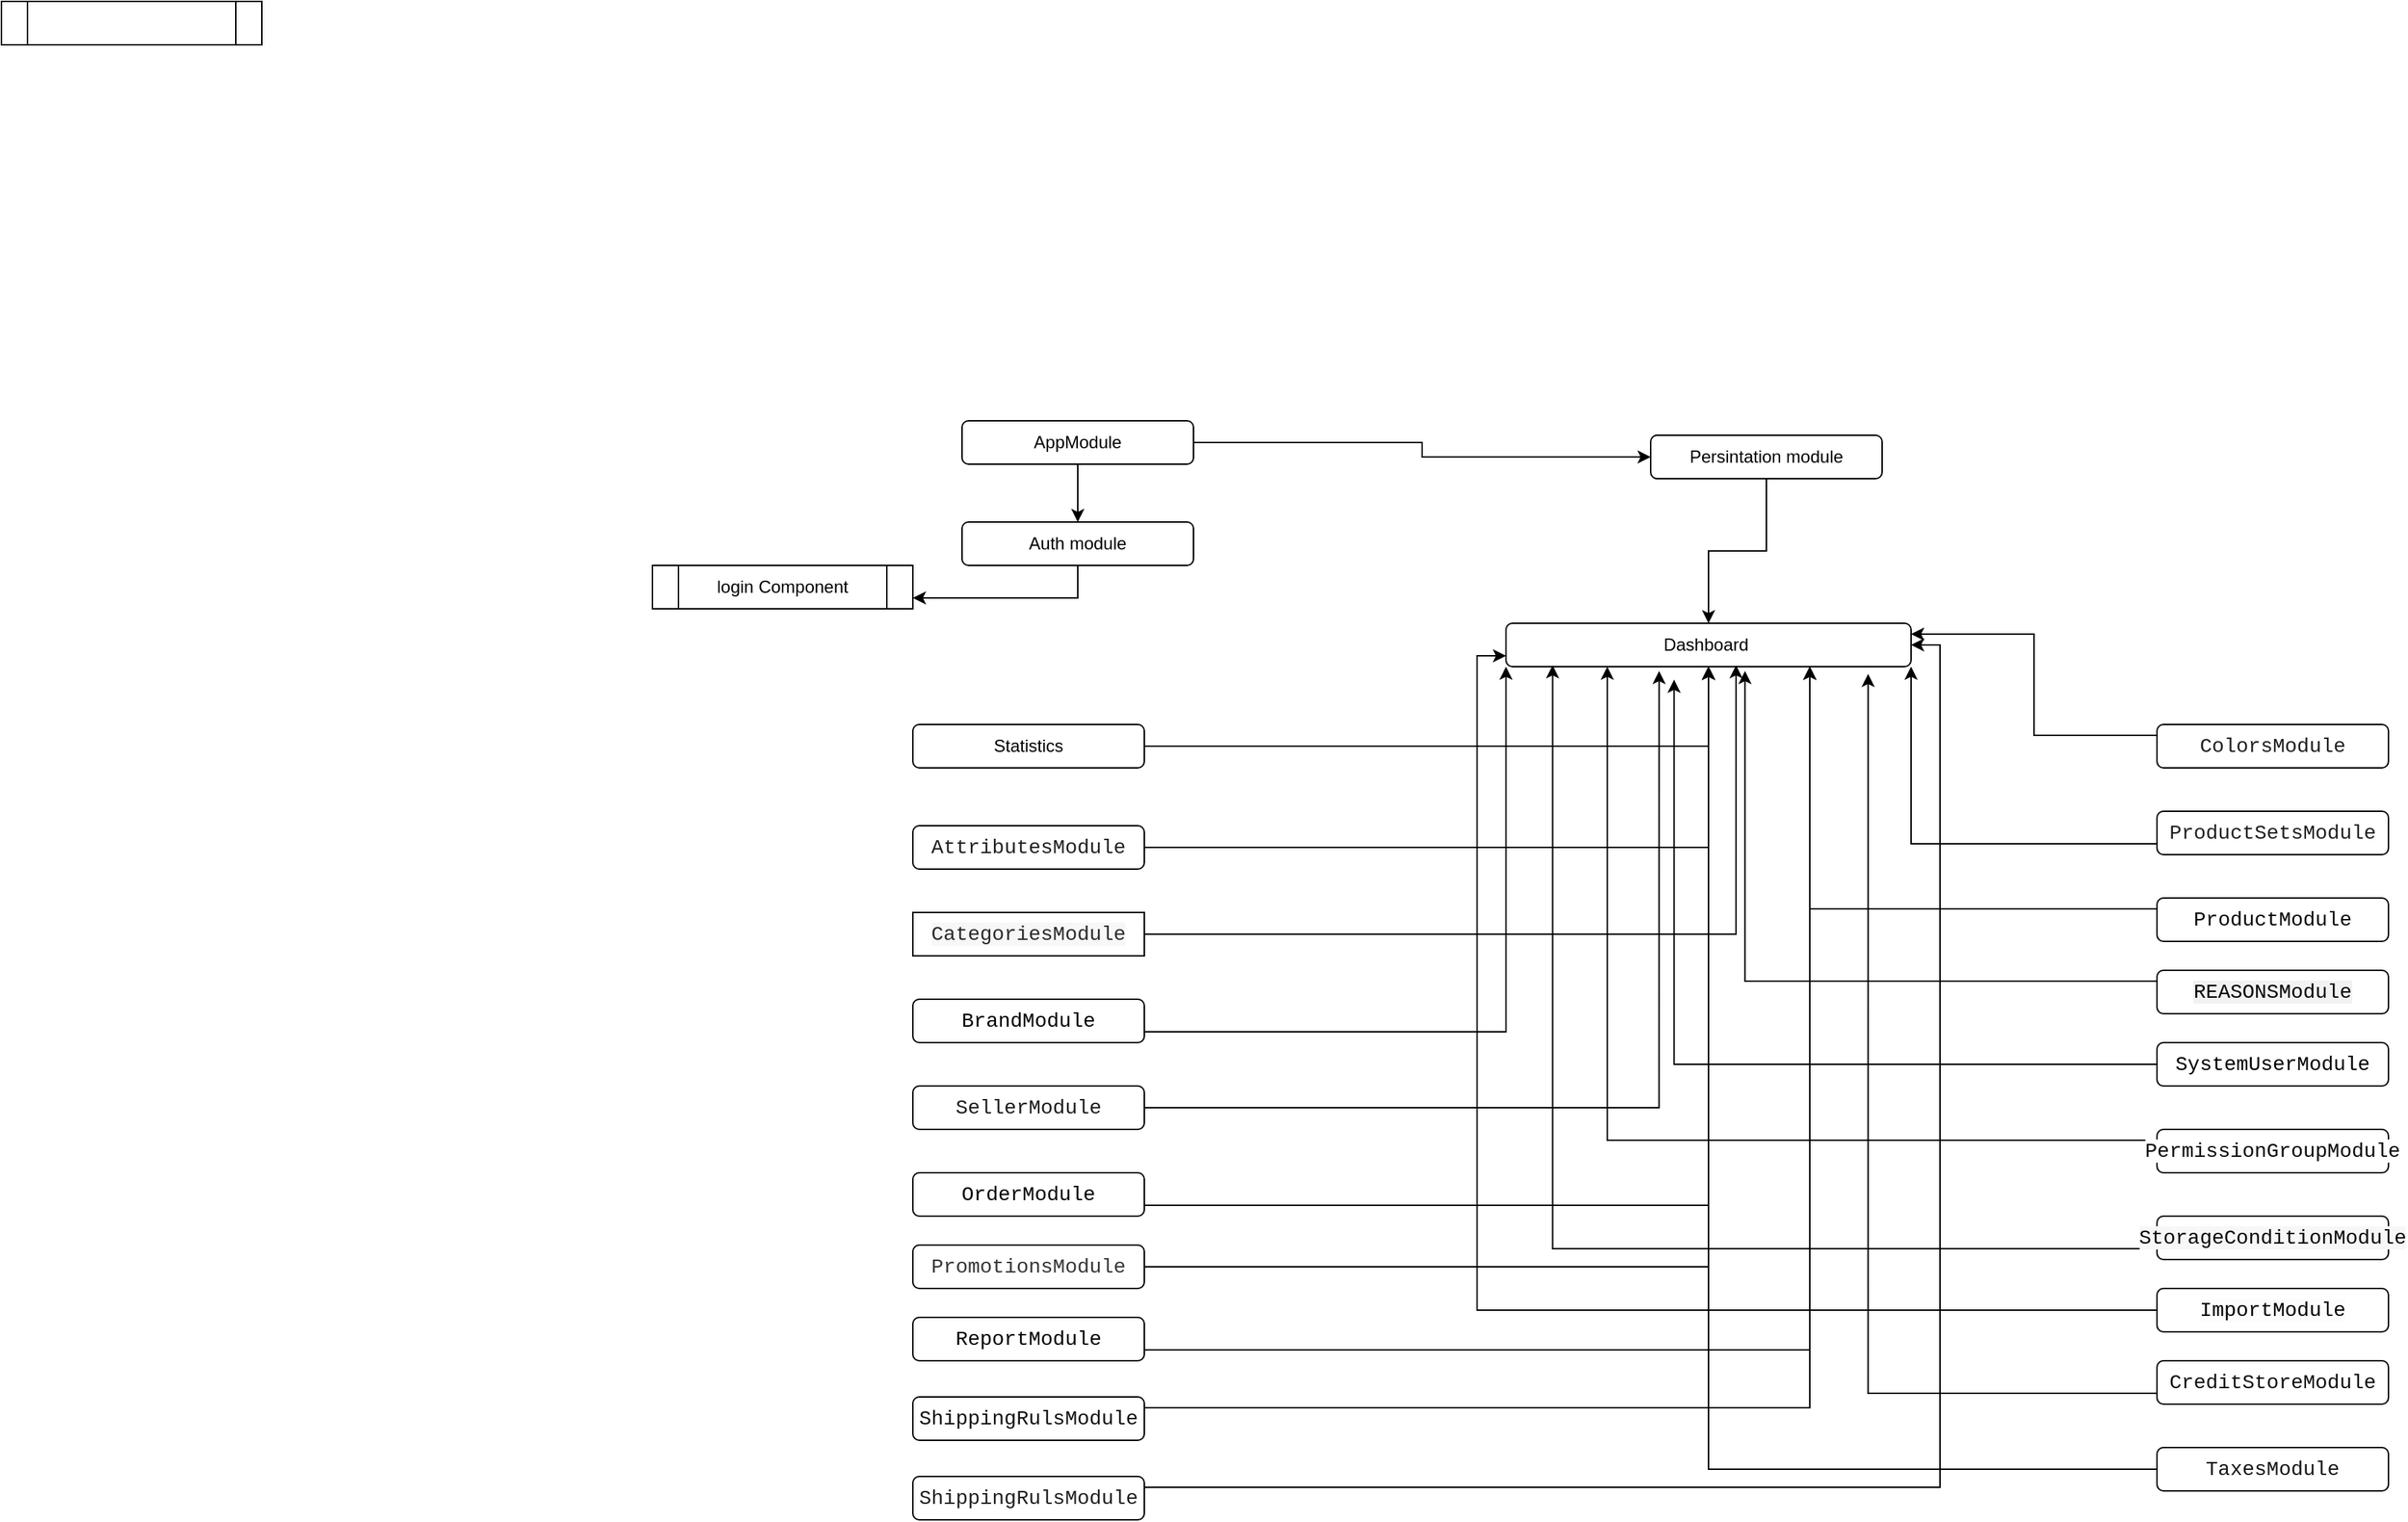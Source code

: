 <mxfile version="21.3.0" type="github">
  <diagram name="Page-1" id="StsqhVnkVrEMywvsspmI">
    <mxGraphModel dx="2294" dy="1962" grid="1" gridSize="10" guides="1" tooltips="1" connect="1" arrows="1" fold="1" page="1" pageScale="1" pageWidth="827" pageHeight="1169" math="0" shadow="0">
      <root>
        <mxCell id="0" />
        <mxCell id="1" parent="0" />
        <mxCell id="F5y_GuK5NR_GkK8rieV6-2" style="edgeStyle=orthogonalEdgeStyle;rounded=0;orthogonalLoop=1;jettySize=auto;html=1;exitX=0.5;exitY=1;exitDx=0;exitDy=0;" edge="1" parent="1" source="2HHhsxmkcTFIKpmXz-RJ-7" target="2HHhsxmkcTFIKpmXz-RJ-30">
          <mxGeometry relative="1" as="geometry" />
        </mxCell>
        <mxCell id="2HHhsxmkcTFIKpmXz-RJ-7" value="Persintation module" style="rounded=1;whiteSpace=wrap;html=1;" parent="1" vertex="1">
          <mxGeometry x="780" y="-60" width="160" height="30" as="geometry" />
        </mxCell>
        <mxCell id="2HHhsxmkcTFIKpmXz-RJ-13" style="edgeStyle=orthogonalEdgeStyle;rounded=0;orthogonalLoop=1;jettySize=auto;html=1;exitX=1;exitY=0.5;exitDx=0;exitDy=0;entryX=0;entryY=0.5;entryDx=0;entryDy=0;" parent="1" source="2HHhsxmkcTFIKpmXz-RJ-8" target="2HHhsxmkcTFIKpmXz-RJ-7" edge="1">
          <mxGeometry relative="1" as="geometry" />
        </mxCell>
        <mxCell id="F5y_GuK5NR_GkK8rieV6-54" style="edgeStyle=orthogonalEdgeStyle;rounded=0;orthogonalLoop=1;jettySize=auto;html=1;exitX=0.5;exitY=1;exitDx=0;exitDy=0;entryX=0.5;entryY=0;entryDx=0;entryDy=0;" edge="1" parent="1" source="2HHhsxmkcTFIKpmXz-RJ-8" target="2HHhsxmkcTFIKpmXz-RJ-9">
          <mxGeometry relative="1" as="geometry" />
        </mxCell>
        <mxCell id="2HHhsxmkcTFIKpmXz-RJ-8" value="AppModule" style="rounded=1;whiteSpace=wrap;html=1;" parent="1" vertex="1">
          <mxGeometry x="304" y="-70" width="160" height="30" as="geometry" />
        </mxCell>
        <mxCell id="F5y_GuK5NR_GkK8rieV6-56" style="edgeStyle=orthogonalEdgeStyle;rounded=0;orthogonalLoop=1;jettySize=auto;html=1;exitX=0.5;exitY=1;exitDx=0;exitDy=0;entryX=1;entryY=0.75;entryDx=0;entryDy=0;" edge="1" parent="1" source="2HHhsxmkcTFIKpmXz-RJ-9" target="2HHhsxmkcTFIKpmXz-RJ-22">
          <mxGeometry relative="1" as="geometry" />
        </mxCell>
        <mxCell id="2HHhsxmkcTFIKpmXz-RJ-9" value="Auth module" style="rounded=1;whiteSpace=wrap;html=1;" parent="1" vertex="1">
          <mxGeometry x="304" width="160" height="30" as="geometry" />
        </mxCell>
        <mxCell id="2HHhsxmkcTFIKpmXz-RJ-14" style="edgeStyle=orthogonalEdgeStyle;rounded=0;orthogonalLoop=1;jettySize=auto;html=1;exitX=0.5;exitY=1;exitDx=0;exitDy=0;" parent="1" source="2HHhsxmkcTFIKpmXz-RJ-7" target="2HHhsxmkcTFIKpmXz-RJ-7" edge="1">
          <mxGeometry relative="1" as="geometry" />
        </mxCell>
        <mxCell id="F5y_GuK5NR_GkK8rieV6-28" style="edgeStyle=orthogonalEdgeStyle;rounded=0;orthogonalLoop=1;jettySize=auto;html=1;exitX=0;exitY=0.25;exitDx=0;exitDy=0;entryX=1;entryY=0.25;entryDx=0;entryDy=0;" edge="1" parent="1" source="2HHhsxmkcTFIKpmXz-RJ-15" target="2HHhsxmkcTFIKpmXz-RJ-30">
          <mxGeometry relative="1" as="geometry" />
        </mxCell>
        <mxCell id="2HHhsxmkcTFIKpmXz-RJ-15" value="&lt;div style=&quot;font-family: Consolas, &amp;quot;Courier New&amp;quot;, monospace; font-size: 14px; line-height: 19px;&quot;&gt;&lt;font color=&quot;#1f1f1f&quot;&gt;ColorsModule&lt;/font&gt;&lt;/div&gt;" style="rounded=1;whiteSpace=wrap;html=1;" parent="1" vertex="1">
          <mxGeometry x="1130" y="140" width="160" height="30" as="geometry" />
        </mxCell>
        <mxCell id="F5y_GuK5NR_GkK8rieV6-52" style="edgeStyle=orthogonalEdgeStyle;rounded=0;orthogonalLoop=1;jettySize=auto;html=1;exitX=1;exitY=0.5;exitDx=0;exitDy=0;entryX=0.5;entryY=1;entryDx=0;entryDy=0;" edge="1" parent="1" source="2HHhsxmkcTFIKpmXz-RJ-16" target="2HHhsxmkcTFIKpmXz-RJ-30">
          <mxGeometry relative="1" as="geometry" />
        </mxCell>
        <mxCell id="2HHhsxmkcTFIKpmXz-RJ-16" value="Statistics" style="rounded=1;whiteSpace=wrap;html=1;" parent="1" vertex="1">
          <mxGeometry x="270" y="140" width="160" height="30" as="geometry" />
        </mxCell>
        <mxCell id="2HHhsxmkcTFIKpmXz-RJ-21" value="" style="shape=process;whiteSpace=wrap;html=1;backgroundOutline=1;" parent="1" vertex="1">
          <mxGeometry x="-360" y="-360" width="180" height="30" as="geometry" />
        </mxCell>
        <mxCell id="2HHhsxmkcTFIKpmXz-RJ-22" value="login Component" style="shape=process;whiteSpace=wrap;html=1;backgroundOutline=1;" parent="1" vertex="1">
          <mxGeometry x="90" y="30" width="180" height="30" as="geometry" />
        </mxCell>
        <mxCell id="F5y_GuK5NR_GkK8rieV6-51" style="edgeStyle=orthogonalEdgeStyle;rounded=0;orthogonalLoop=1;jettySize=auto;html=1;exitX=1;exitY=0.5;exitDx=0;exitDy=0;" edge="1" parent="1" source="2HHhsxmkcTFIKpmXz-RJ-27" target="2HHhsxmkcTFIKpmXz-RJ-30">
          <mxGeometry relative="1" as="geometry" />
        </mxCell>
        <mxCell id="2HHhsxmkcTFIKpmXz-RJ-27" value="&lt;div style=&quot;font-family: Consolas, &amp;quot;Courier New&amp;quot;, monospace; font-size: 14px; line-height: 19px;&quot;&gt;&lt;span style=&quot;background-color: rgb(255, 255, 255);&quot;&gt;&lt;font color=&quot;#212121&quot;&gt;AttributesModule&lt;/font&gt;&lt;/span&gt;&lt;/div&gt;" style="rounded=1;whiteSpace=wrap;html=1;" parent="1" vertex="1">
          <mxGeometry x="270" y="210" width="160" height="30" as="geometry" />
        </mxCell>
        <mxCell id="F5y_GuK5NR_GkK8rieV6-35" style="edgeStyle=orthogonalEdgeStyle;rounded=0;orthogonalLoop=1;jettySize=auto;html=1;entryX=0;entryY=0.75;entryDx=0;entryDy=0;" edge="1" parent="1" source="2HHhsxmkcTFIKpmXz-RJ-28" target="2HHhsxmkcTFIKpmXz-RJ-30">
          <mxGeometry relative="1" as="geometry" />
        </mxCell>
        <mxCell id="2HHhsxmkcTFIKpmXz-RJ-28" value="&lt;div style=&quot;font-family: Consolas, &amp;quot;Courier New&amp;quot;, monospace; font-size: 14px; line-height: 19px;&quot;&gt;&lt;div style=&quot;line-height: 19px;&quot;&gt;&lt;span style=&quot;background-color: rgb(252, 252, 252);&quot;&gt;ImportModule&lt;/span&gt;&lt;/div&gt;&lt;/div&gt;" style="rounded=1;whiteSpace=wrap;html=1;" parent="1" vertex="1">
          <mxGeometry x="1130" y="530" width="160" height="30" as="geometry" />
        </mxCell>
        <mxCell id="F5y_GuK5NR_GkK8rieV6-29" style="edgeStyle=orthogonalEdgeStyle;rounded=0;orthogonalLoop=1;jettySize=auto;html=1;exitX=0;exitY=0.75;exitDx=0;exitDy=0;entryX=1;entryY=1;entryDx=0;entryDy=0;" edge="1" parent="1" source="2HHhsxmkcTFIKpmXz-RJ-29" target="2HHhsxmkcTFIKpmXz-RJ-30">
          <mxGeometry relative="1" as="geometry" />
        </mxCell>
        <mxCell id="2HHhsxmkcTFIKpmXz-RJ-29" value="&lt;div style=&quot;font-family: Consolas, &amp;quot;Courier New&amp;quot;, monospace; font-size: 14px; line-height: 19px;&quot;&gt;&lt;span style=&quot;background-color: rgb(255, 255, 255);&quot;&gt;&lt;font color=&quot;#1f1f1f&quot;&gt;ProductSetsModule&lt;/font&gt;&lt;/span&gt;&lt;/div&gt;" style="rounded=1;whiteSpace=wrap;html=1;" parent="1" vertex="1">
          <mxGeometry x="1130" y="200" width="160" height="30" as="geometry" />
        </mxCell>
        <mxCell id="2HHhsxmkcTFIKpmXz-RJ-30" value="Dashboard&amp;nbsp;" style="rounded=1;whiteSpace=wrap;html=1;" parent="1" vertex="1">
          <mxGeometry x="680" y="70" width="280" height="30" as="geometry" />
        </mxCell>
        <mxCell id="2HHhsxmkcTFIKpmXz-RJ-31" style="edgeStyle=orthogonalEdgeStyle;rounded=0;orthogonalLoop=1;jettySize=auto;html=1;exitX=0.5;exitY=1;exitDx=0;exitDy=0;" parent="1" edge="1">
          <mxGeometry relative="1" as="geometry">
            <mxPoint x="470.0" y="220" as="sourcePoint" />
            <mxPoint x="470.0" y="220" as="targetPoint" />
          </mxGeometry>
        </mxCell>
        <mxCell id="F5y_GuK5NR_GkK8rieV6-41" style="edgeStyle=orthogonalEdgeStyle;rounded=0;orthogonalLoop=1;jettySize=auto;html=1;exitX=1;exitY=0.75;exitDx=0;exitDy=0;entryX=0;entryY=1;entryDx=0;entryDy=0;" edge="1" parent="1" source="F5y_GuK5NR_GkK8rieV6-6" target="2HHhsxmkcTFIKpmXz-RJ-30">
          <mxGeometry relative="1" as="geometry" />
        </mxCell>
        <mxCell id="F5y_GuK5NR_GkK8rieV6-6" value="&lt;div style=&quot;font-family: Consolas, &amp;quot;Courier New&amp;quot;, monospace; font-size: 14px; line-height: 19px;&quot;&gt;&lt;span style=&quot;background-color: rgb(255, 255, 255);&quot;&gt;BrandModule&lt;/span&gt;&lt;/div&gt;" style="rounded=1;whiteSpace=wrap;html=1;" vertex="1" parent="1">
          <mxGeometry x="270" y="330" width="160" height="30" as="geometry" />
        </mxCell>
        <mxCell id="F5y_GuK5NR_GkK8rieV6-31" style="edgeStyle=orthogonalEdgeStyle;rounded=0;orthogonalLoop=1;jettySize=auto;html=1;exitX=0;exitY=0.25;exitDx=0;exitDy=0;entryX=0.59;entryY=1.1;entryDx=0;entryDy=0;entryPerimeter=0;" edge="1" parent="1" source="F5y_GuK5NR_GkK8rieV6-7" target="2HHhsxmkcTFIKpmXz-RJ-30">
          <mxGeometry relative="1" as="geometry" />
        </mxCell>
        <mxCell id="F5y_GuK5NR_GkK8rieV6-7" value="&lt;div style=&quot;font-family: Consolas, &amp;quot;Courier New&amp;quot;, monospace; font-size: 14px; line-height: 19px;&quot;&gt;&lt;span style=&quot;background-color: rgb(242, 242, 242);&quot;&gt;&lt;font color=&quot;#050505&quot;&gt;REASONSModule&lt;/font&gt;&lt;/span&gt;&lt;/div&gt;" style="rounded=1;whiteSpace=wrap;html=1;" vertex="1" parent="1">
          <mxGeometry x="1130" y="310" width="160" height="30" as="geometry" />
        </mxCell>
        <mxCell id="F5y_GuK5NR_GkK8rieV6-50" style="edgeStyle=orthogonalEdgeStyle;rounded=0;orthogonalLoop=1;jettySize=auto;html=1;exitX=1;exitY=0.5;exitDx=0;exitDy=0;entryX=0.568;entryY=0.967;entryDx=0;entryDy=0;entryPerimeter=0;" edge="1" parent="1" source="F5y_GuK5NR_GkK8rieV6-8" target="2HHhsxmkcTFIKpmXz-RJ-30">
          <mxGeometry relative="1" as="geometry" />
        </mxCell>
        <mxCell id="F5y_GuK5NR_GkK8rieV6-8" value="&lt;div style=&quot;font-family: Consolas, &amp;quot;Courier New&amp;quot;, monospace; font-size: 14px; line-height: 19px;&quot;&gt;&lt;span style=&quot;background-color: rgb(247, 247, 247);&quot;&gt;&lt;font color=&quot;#2b2b2b&quot;&gt;CategoriesModule&lt;/font&gt;&lt;/span&gt;&lt;/div&gt;" style="rounded=1;whiteSpace=wrap;html=1;arcSize=0;" vertex="1" parent="1">
          <mxGeometry x="270" y="270" width="160" height="30" as="geometry" />
        </mxCell>
        <mxCell id="F5y_GuK5NR_GkK8rieV6-30" style="edgeStyle=orthogonalEdgeStyle;rounded=0;orthogonalLoop=1;jettySize=auto;html=1;exitX=0;exitY=0.25;exitDx=0;exitDy=0;entryX=0.75;entryY=1;entryDx=0;entryDy=0;" edge="1" parent="1" source="F5y_GuK5NR_GkK8rieV6-9" target="2HHhsxmkcTFIKpmXz-RJ-30">
          <mxGeometry relative="1" as="geometry" />
        </mxCell>
        <mxCell id="F5y_GuK5NR_GkK8rieV6-9" value="&lt;div style=&quot;font-family: Consolas, &amp;quot;Courier New&amp;quot;, monospace; font-size: 14px; line-height: 19px;&quot;&gt;&lt;span style=&quot;background-color: rgb(255, 255, 255);&quot;&gt;&lt;font color=&quot;#0a0a0a&quot;&gt;ProductModule&lt;/font&gt;&lt;/span&gt;&lt;/div&gt;" style="rounded=1;whiteSpace=wrap;html=1;" vertex="1" parent="1">
          <mxGeometry x="1130" y="260" width="160" height="30" as="geometry" />
        </mxCell>
        <mxCell id="F5y_GuK5NR_GkK8rieV6-43" style="edgeStyle=orthogonalEdgeStyle;rounded=0;orthogonalLoop=1;jettySize=auto;html=1;exitX=1;exitY=0.75;exitDx=0;exitDy=0;entryX=0.5;entryY=1;entryDx=0;entryDy=0;" edge="1" parent="1" source="F5y_GuK5NR_GkK8rieV6-12" target="2HHhsxmkcTFIKpmXz-RJ-30">
          <mxGeometry relative="1" as="geometry" />
        </mxCell>
        <mxCell id="F5y_GuK5NR_GkK8rieV6-12" value="&lt;div style=&quot;font-family: Consolas, &amp;quot;Courier New&amp;quot;, monospace; font-size: 14px; line-height: 19px;&quot;&gt;&lt;div style=&quot;line-height: 19px;&quot;&gt;&lt;font style=&quot;&quot; color=&quot;#030303&quot;&gt;OrderModule&lt;/font&gt;&lt;/div&gt;&lt;/div&gt;" style="rounded=1;whiteSpace=wrap;html=1;" vertex="1" parent="1">
          <mxGeometry x="270" y="450" width="160" height="30" as="geometry" />
        </mxCell>
        <mxCell id="F5y_GuK5NR_GkK8rieV6-34" style="edgeStyle=orthogonalEdgeStyle;rounded=0;orthogonalLoop=1;jettySize=auto;html=1;exitX=0;exitY=0.75;exitDx=0;exitDy=0;entryX=0.115;entryY=0.967;entryDx=0;entryDy=0;entryPerimeter=0;" edge="1" parent="1" source="F5y_GuK5NR_GkK8rieV6-13" target="2HHhsxmkcTFIKpmXz-RJ-30">
          <mxGeometry relative="1" as="geometry" />
        </mxCell>
        <mxCell id="F5y_GuK5NR_GkK8rieV6-13" value="&lt;div style=&quot;font-family: Consolas, &amp;quot;Courier New&amp;quot;, monospace; font-size: 14px; line-height: 19px;&quot;&gt;&lt;div style=&quot;line-height: 19px;&quot;&gt;&lt;font style=&quot;background-color: rgb(247, 247, 247);&quot; color=&quot;#080808&quot;&gt;StorageConditionModule&lt;/font&gt;&lt;/div&gt;&lt;/div&gt;" style="rounded=1;whiteSpace=wrap;html=1;" vertex="1" parent="1">
          <mxGeometry x="1130" y="480" width="160" height="30" as="geometry" />
        </mxCell>
        <mxCell id="F5y_GuK5NR_GkK8rieV6-42" style="edgeStyle=orthogonalEdgeStyle;rounded=0;orthogonalLoop=1;jettySize=auto;html=1;exitX=1;exitY=0.5;exitDx=0;exitDy=0;entryX=0.378;entryY=1.1;entryDx=0;entryDy=0;entryPerimeter=0;" edge="1" parent="1" source="F5y_GuK5NR_GkK8rieV6-14" target="2HHhsxmkcTFIKpmXz-RJ-30">
          <mxGeometry relative="1" as="geometry" />
        </mxCell>
        <mxCell id="F5y_GuK5NR_GkK8rieV6-14" value="&lt;div style=&quot;font-family: Consolas, &amp;quot;Courier New&amp;quot;, monospace; font-size: 14px; line-height: 19px;&quot;&gt;&lt;div style=&quot;line-height: 19px;&quot;&gt;&lt;font style=&quot;background-color: rgb(255, 255, 255);&quot; color=&quot;#1c1c1c&quot;&gt;SellerModule&lt;/font&gt;&lt;/div&gt;&lt;/div&gt;" style="rounded=1;whiteSpace=wrap;html=1;" vertex="1" parent="1">
          <mxGeometry x="270" y="390" width="160" height="30" as="geometry" />
        </mxCell>
        <mxCell id="F5y_GuK5NR_GkK8rieV6-32" style="edgeStyle=orthogonalEdgeStyle;rounded=0;orthogonalLoop=1;jettySize=auto;html=1;exitX=0;exitY=0.5;exitDx=0;exitDy=0;entryX=0.415;entryY=1.3;entryDx=0;entryDy=0;entryPerimeter=0;" edge="1" parent="1" source="F5y_GuK5NR_GkK8rieV6-15" target="2HHhsxmkcTFIKpmXz-RJ-30">
          <mxGeometry relative="1" as="geometry" />
        </mxCell>
        <mxCell id="F5y_GuK5NR_GkK8rieV6-15" value="&lt;div style=&quot;font-family: Consolas, &amp;quot;Courier New&amp;quot;, monospace; font-size: 14px; line-height: 19px;&quot;&gt;&lt;span style=&quot;background-color: rgb(255, 255, 255);&quot;&gt;SystemUserModule&lt;/span&gt;&lt;/div&gt;" style="rounded=1;whiteSpace=wrap;html=1;" vertex="1" parent="1">
          <mxGeometry x="1130" y="360" width="160" height="30" as="geometry" />
        </mxCell>
        <mxCell id="F5y_GuK5NR_GkK8rieV6-33" style="edgeStyle=orthogonalEdgeStyle;rounded=0;orthogonalLoop=1;jettySize=auto;html=1;exitX=0;exitY=0.25;exitDx=0;exitDy=0;entryX=0.25;entryY=1;entryDx=0;entryDy=0;" edge="1" parent="1" source="F5y_GuK5NR_GkK8rieV6-16" target="2HHhsxmkcTFIKpmXz-RJ-30">
          <mxGeometry relative="1" as="geometry" />
        </mxCell>
        <mxCell id="F5y_GuK5NR_GkK8rieV6-16" value="&lt;div style=&quot;font-family: Consolas, &amp;quot;Courier New&amp;quot;, monospace; font-size: 14px; line-height: 19px;&quot;&gt;&lt;div style=&quot;line-height: 19px;&quot;&gt;&lt;font style=&quot;background-color: rgb(255, 255, 255);&quot; color=&quot;#0a0a0a&quot;&gt;PermissionGroupModule&lt;/font&gt;&lt;/div&gt;&lt;/div&gt;" style="rounded=1;whiteSpace=wrap;html=1;" vertex="1" parent="1">
          <mxGeometry x="1130" y="420" width="160" height="30" as="geometry" />
        </mxCell>
        <mxCell id="F5y_GuK5NR_GkK8rieV6-45" style="edgeStyle=orthogonalEdgeStyle;rounded=0;orthogonalLoop=1;jettySize=auto;html=1;exitX=1;exitY=0.5;exitDx=0;exitDy=0;entryX=0.5;entryY=1;entryDx=0;entryDy=0;" edge="1" parent="1" source="F5y_GuK5NR_GkK8rieV6-21" target="2HHhsxmkcTFIKpmXz-RJ-30">
          <mxGeometry relative="1" as="geometry" />
        </mxCell>
        <mxCell id="F5y_GuK5NR_GkK8rieV6-21" value="&lt;div style=&quot;font-family: Consolas, &amp;quot;Courier New&amp;quot;, monospace; font-size: 14px; line-height: 19px;&quot;&gt;&lt;div style=&quot;line-height: 19px;&quot;&gt;&lt;div style=&quot;line-height: 19px;&quot;&gt;&lt;font style=&quot;&quot; color=&quot;#363636&quot;&gt;PromotionsModule&lt;/font&gt;&lt;/div&gt;&lt;/div&gt;&lt;/div&gt;" style="rounded=1;whiteSpace=wrap;html=1;" vertex="1" parent="1">
          <mxGeometry x="270" y="500" width="160" height="30" as="geometry" />
        </mxCell>
        <mxCell id="F5y_GuK5NR_GkK8rieV6-49" style="edgeStyle=orthogonalEdgeStyle;rounded=0;orthogonalLoop=1;jettySize=auto;html=1;exitX=0;exitY=0.75;exitDx=0;exitDy=0;entryX=0.894;entryY=1.167;entryDx=0;entryDy=0;entryPerimeter=0;" edge="1" parent="1" source="F5y_GuK5NR_GkK8rieV6-22" target="2HHhsxmkcTFIKpmXz-RJ-30">
          <mxGeometry relative="1" as="geometry" />
        </mxCell>
        <mxCell id="F5y_GuK5NR_GkK8rieV6-22" value="&lt;div style=&quot;font-family: Consolas, &amp;quot;Courier New&amp;quot;, monospace; font-size: 14px; line-height: 19px;&quot;&gt;&lt;div style=&quot;line-height: 19px;&quot;&gt;&lt;div style=&quot;line-height: 19px;&quot;&gt;&lt;font style=&quot;&quot; color=&quot;#0f0f0f&quot;&gt;CreditStoreModule&lt;/font&gt;&lt;/div&gt;&lt;/div&gt;&lt;/div&gt;" style="rounded=1;whiteSpace=wrap;html=1;" vertex="1" parent="1">
          <mxGeometry x="1130" y="580" width="160" height="30" as="geometry" />
        </mxCell>
        <mxCell id="F5y_GuK5NR_GkK8rieV6-47" style="edgeStyle=orthogonalEdgeStyle;rounded=0;orthogonalLoop=1;jettySize=auto;html=1;exitX=1;exitY=0.25;exitDx=0;exitDy=0;entryX=1;entryY=0.5;entryDx=0;entryDy=0;" edge="1" parent="1" source="F5y_GuK5NR_GkK8rieV6-23" target="2HHhsxmkcTFIKpmXz-RJ-30">
          <mxGeometry relative="1" as="geometry" />
        </mxCell>
        <mxCell id="F5y_GuK5NR_GkK8rieV6-23" value="&lt;div style=&quot;font-family: Consolas, &amp;quot;Courier New&amp;quot;, monospace; font-size: 14px; line-height: 19px;&quot;&gt;&lt;div style=&quot;line-height: 19px;&quot;&gt;&lt;div style=&quot;line-height: 19px;&quot;&gt;&lt;font style=&quot;&quot; color=&quot;#1f1f1f&quot;&gt;ShippingRulsModule&lt;/font&gt;&lt;/div&gt;&lt;/div&gt;&lt;/div&gt;" style="rounded=1;whiteSpace=wrap;html=1;" vertex="1" parent="1">
          <mxGeometry x="270" y="660" width="160" height="30" as="geometry" />
        </mxCell>
        <mxCell id="F5y_GuK5NR_GkK8rieV6-46" style="edgeStyle=orthogonalEdgeStyle;rounded=0;orthogonalLoop=1;jettySize=auto;html=1;exitX=1;exitY=0.25;exitDx=0;exitDy=0;entryX=0.75;entryY=1;entryDx=0;entryDy=0;" edge="1" parent="1" source="F5y_GuK5NR_GkK8rieV6-25" target="2HHhsxmkcTFIKpmXz-RJ-30">
          <mxGeometry relative="1" as="geometry" />
        </mxCell>
        <mxCell id="F5y_GuK5NR_GkK8rieV6-25" value="&lt;div style=&quot;font-family: Consolas, &amp;quot;Courier New&amp;quot;, monospace; font-size: 14px; line-height: 19px;&quot;&gt;&lt;div style=&quot;line-height: 19px;&quot;&gt;&lt;div style=&quot;line-height: 19px;&quot;&gt;&lt;font style=&quot;&quot; color=&quot;#121212&quot;&gt;ShippingRulsModule&lt;/font&gt;&lt;/div&gt;&lt;/div&gt;&lt;/div&gt;" style="rounded=1;whiteSpace=wrap;html=1;" vertex="1" parent="1">
          <mxGeometry x="270" y="605" width="160" height="30" as="geometry" />
        </mxCell>
        <mxCell id="F5y_GuK5NR_GkK8rieV6-48" style="edgeStyle=orthogonalEdgeStyle;rounded=0;orthogonalLoop=1;jettySize=auto;html=1;exitX=0;exitY=0.5;exitDx=0;exitDy=0;" edge="1" parent="1" source="F5y_GuK5NR_GkK8rieV6-26" target="2HHhsxmkcTFIKpmXz-RJ-30">
          <mxGeometry relative="1" as="geometry" />
        </mxCell>
        <mxCell id="F5y_GuK5NR_GkK8rieV6-26" value="&lt;div style=&quot;font-family: Consolas, &amp;quot;Courier New&amp;quot;, monospace; font-size: 14px; line-height: 19px;&quot;&gt;&lt;div style=&quot;line-height: 19px;&quot;&gt;&lt;div style=&quot;line-height: 19px;&quot;&gt;&lt;font style=&quot;&quot; color=&quot;#171717&quot;&gt;TaxesModule&lt;/font&gt;&lt;/div&gt;&lt;/div&gt;&lt;/div&gt;" style="rounded=1;whiteSpace=wrap;html=1;" vertex="1" parent="1">
          <mxGeometry x="1130" y="640" width="160" height="30" as="geometry" />
        </mxCell>
        <mxCell id="F5y_GuK5NR_GkK8rieV6-44" style="edgeStyle=orthogonalEdgeStyle;rounded=0;orthogonalLoop=1;jettySize=auto;html=1;exitX=1;exitY=0.75;exitDx=0;exitDy=0;entryX=0.75;entryY=1;entryDx=0;entryDy=0;" edge="1" parent="1" source="F5y_GuK5NR_GkK8rieV6-27" target="2HHhsxmkcTFIKpmXz-RJ-30">
          <mxGeometry relative="1" as="geometry" />
        </mxCell>
        <mxCell id="F5y_GuK5NR_GkK8rieV6-27" value="&lt;div style=&quot;font-family: Consolas, &amp;quot;Courier New&amp;quot;, monospace; font-size: 14px; line-height: 19px;&quot;&gt;&lt;div style=&quot;line-height: 19px;&quot;&gt;&lt;div style=&quot;line-height: 19px;&quot;&gt;&lt;font style=&quot;&quot; color=&quot;#030303&quot;&gt;ReportModule&lt;/font&gt;&lt;/div&gt;&lt;/div&gt;&lt;/div&gt;" style="rounded=1;whiteSpace=wrap;html=1;" vertex="1" parent="1">
          <mxGeometry x="270" y="550" width="160" height="30" as="geometry" />
        </mxCell>
      </root>
    </mxGraphModel>
  </diagram>
</mxfile>
